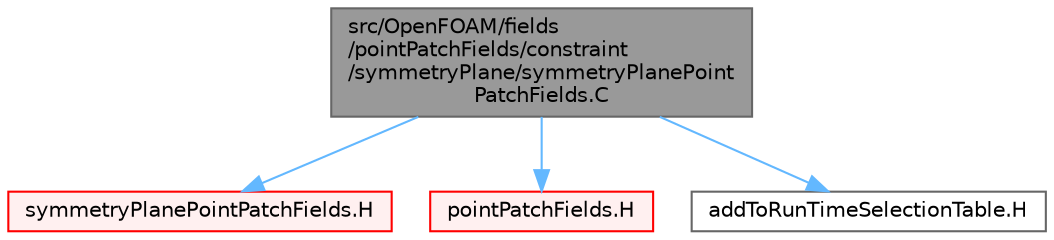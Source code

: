 digraph "src/OpenFOAM/fields/pointPatchFields/constraint/symmetryPlane/symmetryPlanePointPatchFields.C"
{
 // LATEX_PDF_SIZE
  bgcolor="transparent";
  edge [fontname=Helvetica,fontsize=10,labelfontname=Helvetica,labelfontsize=10];
  node [fontname=Helvetica,fontsize=10,shape=box,height=0.2,width=0.4];
  Node1 [id="Node000001",label="src/OpenFOAM/fields\l/pointPatchFields/constraint\l/symmetryPlane/symmetryPlanePoint\lPatchFields.C",height=0.2,width=0.4,color="gray40", fillcolor="grey60", style="filled", fontcolor="black",tooltip=" "];
  Node1 -> Node2 [id="edge1_Node000001_Node000002",color="steelblue1",style="solid",tooltip=" "];
  Node2 [id="Node000002",label="symmetryPlanePointPatchFields.H",height=0.2,width=0.4,color="red", fillcolor="#FFF0F0", style="filled",URL="$symmetryPlanePointPatchFields_8H.html",tooltip=" "];
  Node1 -> Node273 [id="edge2_Node000001_Node000273",color="steelblue1",style="solid",tooltip=" "];
  Node273 [id="Node000273",label="pointPatchFields.H",height=0.2,width=0.4,color="red", fillcolor="#FFF0F0", style="filled",URL="$pointPatchFields_8H.html",tooltip=" "];
  Node1 -> Node275 [id="edge3_Node000001_Node000275",color="steelblue1",style="solid",tooltip=" "];
  Node275 [id="Node000275",label="addToRunTimeSelectionTable.H",height=0.2,width=0.4,color="grey40", fillcolor="white", style="filled",URL="$addToRunTimeSelectionTable_8H.html",tooltip="Macros for easy insertion into run-time selection tables."];
}
